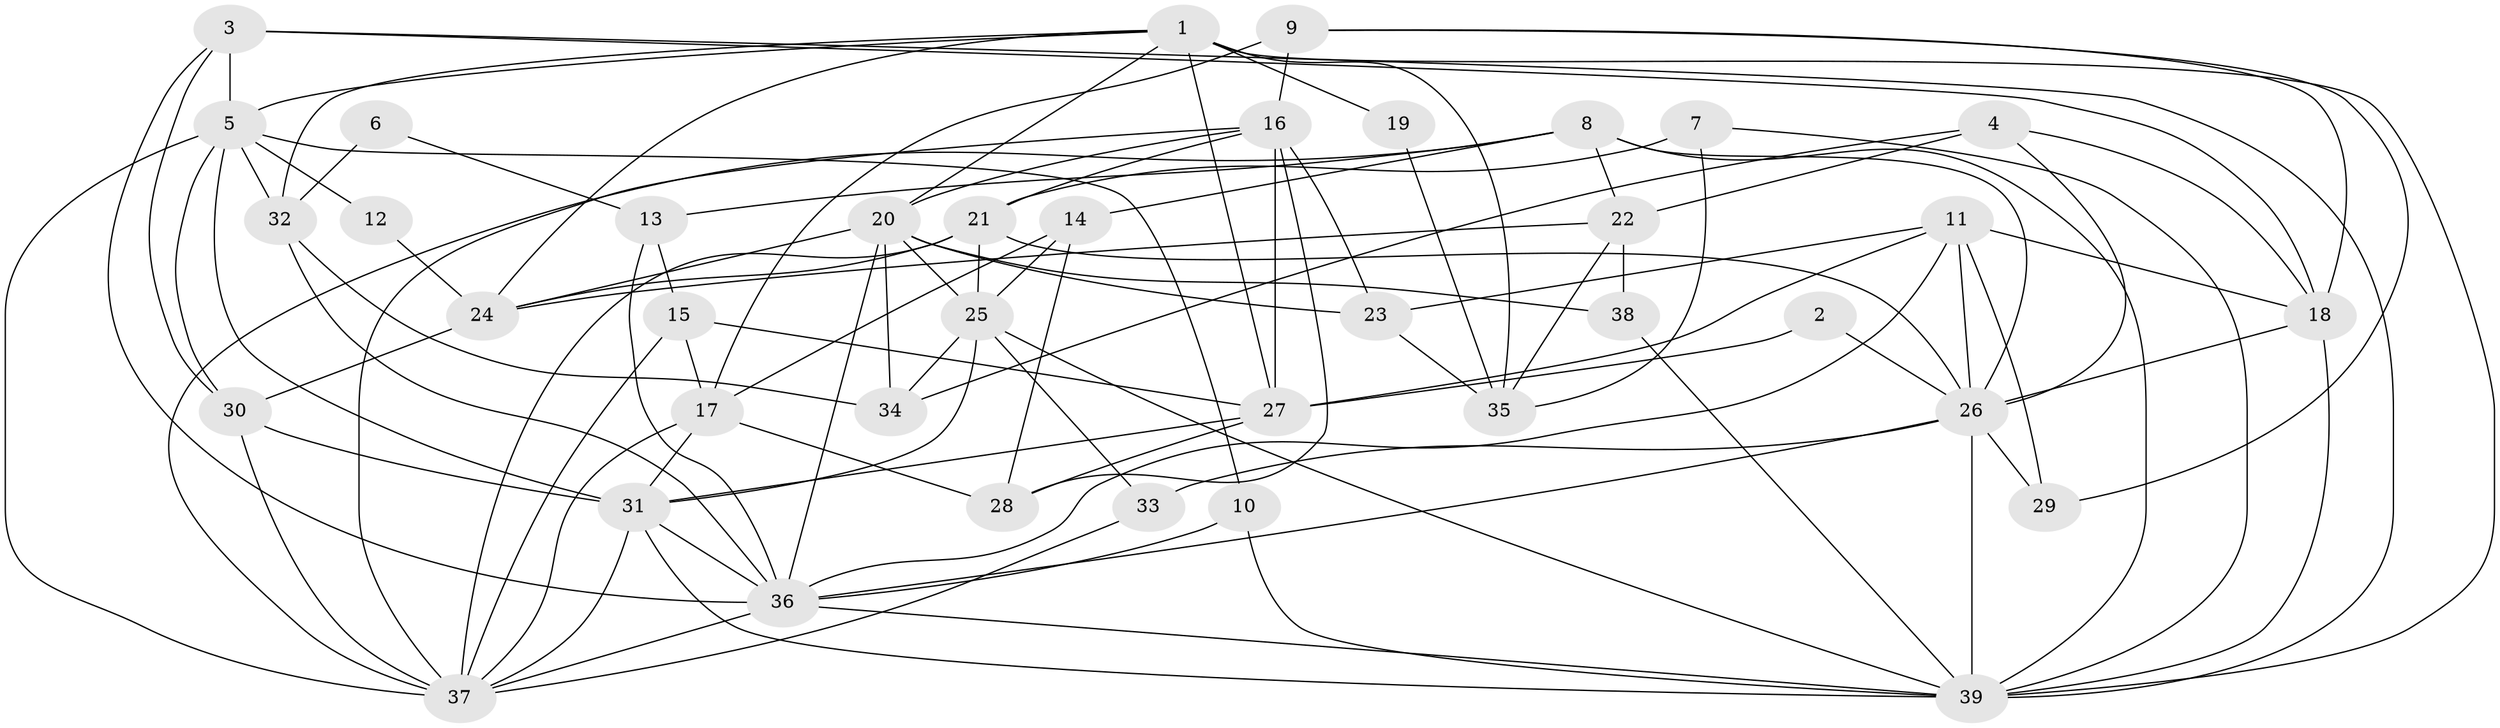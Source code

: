 // original degree distribution, {2: 0.2077922077922078, 5: 0.12987012987012986, 4: 0.24675324675324675, 3: 0.23376623376623376, 6: 0.1038961038961039, 8: 0.03896103896103896, 7: 0.025974025974025976, 10: 0.012987012987012988}
// Generated by graph-tools (version 1.1) at 2025/50/03/09/25 03:50:11]
// undirected, 39 vertices, 105 edges
graph export_dot {
graph [start="1"]
  node [color=gray90,style=filled];
  1;
  2;
  3;
  4;
  5;
  6;
  7;
  8;
  9;
  10;
  11;
  12;
  13;
  14;
  15;
  16;
  17;
  18;
  19;
  20;
  21;
  22;
  23;
  24;
  25;
  26;
  27;
  28;
  29;
  30;
  31;
  32;
  33;
  34;
  35;
  36;
  37;
  38;
  39;
  1 -- 5 [weight=1.0];
  1 -- 19 [weight=1.0];
  1 -- 20 [weight=1.0];
  1 -- 24 [weight=1.0];
  1 -- 27 [weight=1.0];
  1 -- 32 [weight=1.0];
  1 -- 35 [weight=1.0];
  1 -- 39 [weight=1.0];
  2 -- 26 [weight=1.0];
  2 -- 27 [weight=1.0];
  3 -- 5 [weight=1.0];
  3 -- 18 [weight=1.0];
  3 -- 30 [weight=1.0];
  3 -- 36 [weight=1.0];
  3 -- 39 [weight=1.0];
  4 -- 18 [weight=1.0];
  4 -- 22 [weight=1.0];
  4 -- 26 [weight=1.0];
  4 -- 34 [weight=1.0];
  5 -- 10 [weight=1.0];
  5 -- 12 [weight=1.0];
  5 -- 30 [weight=1.0];
  5 -- 31 [weight=1.0];
  5 -- 32 [weight=1.0];
  5 -- 37 [weight=1.0];
  6 -- 13 [weight=1.0];
  6 -- 32 [weight=1.0];
  7 -- 21 [weight=1.0];
  7 -- 35 [weight=1.0];
  7 -- 39 [weight=1.0];
  8 -- 13 [weight=1.0];
  8 -- 14 [weight=1.0];
  8 -- 22 [weight=1.0];
  8 -- 26 [weight=1.0];
  8 -- 37 [weight=1.0];
  8 -- 39 [weight=1.0];
  9 -- 16 [weight=1.0];
  9 -- 17 [weight=1.0];
  9 -- 18 [weight=1.0];
  9 -- 29 [weight=1.0];
  10 -- 36 [weight=1.0];
  10 -- 39 [weight=1.0];
  11 -- 18 [weight=1.0];
  11 -- 23 [weight=1.0];
  11 -- 26 [weight=1.0];
  11 -- 27 [weight=1.0];
  11 -- 29 [weight=1.0];
  11 -- 36 [weight=1.0];
  12 -- 24 [weight=1.0];
  13 -- 15 [weight=1.0];
  13 -- 36 [weight=1.0];
  14 -- 17 [weight=1.0];
  14 -- 25 [weight=1.0];
  14 -- 28 [weight=1.0];
  15 -- 17 [weight=1.0];
  15 -- 27 [weight=1.0];
  15 -- 37 [weight=1.0];
  16 -- 20 [weight=1.0];
  16 -- 21 [weight=1.0];
  16 -- 23 [weight=1.0];
  16 -- 27 [weight=1.0];
  16 -- 28 [weight=1.0];
  16 -- 37 [weight=2.0];
  17 -- 28 [weight=1.0];
  17 -- 31 [weight=1.0];
  17 -- 37 [weight=1.0];
  18 -- 26 [weight=1.0];
  18 -- 39 [weight=1.0];
  19 -- 35 [weight=1.0];
  20 -- 23 [weight=1.0];
  20 -- 24 [weight=1.0];
  20 -- 25 [weight=1.0];
  20 -- 34 [weight=1.0];
  20 -- 36 [weight=1.0];
  20 -- 38 [weight=1.0];
  21 -- 24 [weight=1.0];
  21 -- 25 [weight=1.0];
  21 -- 26 [weight=1.0];
  21 -- 37 [weight=1.0];
  22 -- 24 [weight=1.0];
  22 -- 35 [weight=1.0];
  22 -- 38 [weight=1.0];
  23 -- 35 [weight=1.0];
  24 -- 30 [weight=1.0];
  25 -- 31 [weight=1.0];
  25 -- 33 [weight=1.0];
  25 -- 34 [weight=1.0];
  25 -- 39 [weight=1.0];
  26 -- 29 [weight=2.0];
  26 -- 33 [weight=1.0];
  26 -- 36 [weight=2.0];
  26 -- 39 [weight=1.0];
  27 -- 28 [weight=1.0];
  27 -- 31 [weight=1.0];
  30 -- 31 [weight=1.0];
  30 -- 37 [weight=1.0];
  31 -- 36 [weight=1.0];
  31 -- 37 [weight=1.0];
  31 -- 39 [weight=1.0];
  32 -- 34 [weight=1.0];
  32 -- 36 [weight=1.0];
  33 -- 37 [weight=1.0];
  36 -- 37 [weight=2.0];
  36 -- 39 [weight=1.0];
  38 -- 39 [weight=1.0];
}
